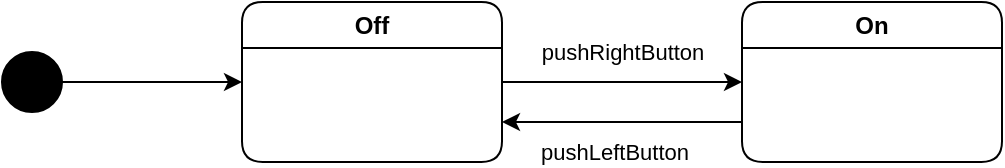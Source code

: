 <mxfile>
    <diagram id="kb6ERmdoE3fj__gCxbpV" name="Page-1">
        <mxGraphModel dx="1387" dy="371" grid="1" gridSize="10" guides="1" tooltips="1" connect="1" arrows="1" fold="1" page="0" pageScale="1" pageWidth="827" pageHeight="1169" math="0" shadow="0">
            <root>
                <mxCell id="0"/>
                <mxCell id="1" parent="0"/>
                <mxCell id="EBAIrEwSQ_sO8G7dM4pI-14" style="edgeStyle=orthogonalEdgeStyle;rounded=0;orthogonalLoop=1;jettySize=auto;html=1;exitX=1;exitY=0.5;exitDx=0;exitDy=0;entryX=0;entryY=0.5;entryDx=0;entryDy=0;" parent="1" source="EBAIrEwSQ_sO8G7dM4pI-9" target="EBAIrEwSQ_sO8G7dM4pI-10" edge="1">
                    <mxGeometry relative="1" as="geometry"/>
                </mxCell>
                <object label="" type="initialstate" id="EBAIrEwSQ_sO8G7dM4pI-9">
                    <mxCell style="ellipse;whiteSpace=wrap;html=1;aspect=fixed;glass=0;sketch=0;fillColor=#000000;" parent="1" vertex="1">
                        <mxGeometry x="-630" y="100" width="30" height="30" as="geometry"/>
                    </mxCell>
                </object>
                <mxCell id="EBAIrEwSQ_sO8G7dM4pI-15" style="edgeStyle=orthogonalEdgeStyle;rounded=0;orthogonalLoop=1;jettySize=auto;html=1;exitX=1;exitY=0.5;exitDx=0;exitDy=0;entryX=0;entryY=0.5;entryDx=0;entryDy=0;" parent="1" source="EBAIrEwSQ_sO8G7dM4pI-10" target="EBAIrEwSQ_sO8G7dM4pI-12" edge="1">
                    <mxGeometry relative="1" as="geometry"/>
                </mxCell>
                <mxCell id="EBAIrEwSQ_sO8G7dM4pI-18" value="pushRightButton" style="edgeLabel;html=1;align=center;verticalAlign=middle;resizable=0;points=[];" parent="EBAIrEwSQ_sO8G7dM4pI-15" vertex="1" connectable="0">
                    <mxGeometry x="0.311" y="1" relative="1" as="geometry">
                        <mxPoint x="-19" y="-14" as="offset"/>
                    </mxGeometry>
                </mxCell>
                <object label="Off" type="state" id="EBAIrEwSQ_sO8G7dM4pI-10">
                    <mxCell style="swimlane;rounded=1;whiteSpace=wrap;html=1;glass=0;sketch=0;" parent="1" vertex="1">
                        <mxGeometry x="-510" y="75" width="130" height="80" as="geometry"/>
                    </mxCell>
                </object>
                <mxCell id="EBAIrEwSQ_sO8G7dM4pI-16" style="edgeStyle=orthogonalEdgeStyle;rounded=0;orthogonalLoop=1;jettySize=auto;html=1;exitX=0;exitY=0.75;exitDx=0;exitDy=0;entryX=1;entryY=0.75;entryDx=0;entryDy=0;" parent="1" source="EBAIrEwSQ_sO8G7dM4pI-12" target="EBAIrEwSQ_sO8G7dM4pI-10" edge="1">
                    <mxGeometry relative="1" as="geometry">
                        <mxPoint x="-280" y="260" as="targetPoint"/>
                    </mxGeometry>
                </mxCell>
                <mxCell id="EBAIrEwSQ_sO8G7dM4pI-21" value="pushLeftButton" style="edgeLabel;html=1;align=center;verticalAlign=middle;resizable=0;points=[];" parent="EBAIrEwSQ_sO8G7dM4pI-16" vertex="1" connectable="0">
                    <mxGeometry x="-0.087" y="1" relative="1" as="geometry">
                        <mxPoint x="-9" y="14" as="offset"/>
                    </mxGeometry>
                </mxCell>
                <object label="On" type="state" id="EBAIrEwSQ_sO8G7dM4pI-12">
                    <mxCell style="swimlane;rounded=1;whiteSpace=wrap;html=1;glass=0;sketch=0;startSize=23;" parent="1" vertex="1">
                        <mxGeometry x="-260" y="75" width="130" height="80" as="geometry"/>
                    </mxCell>
                </object>
            </root>
        </mxGraphModel>
    </diagram>
</mxfile>